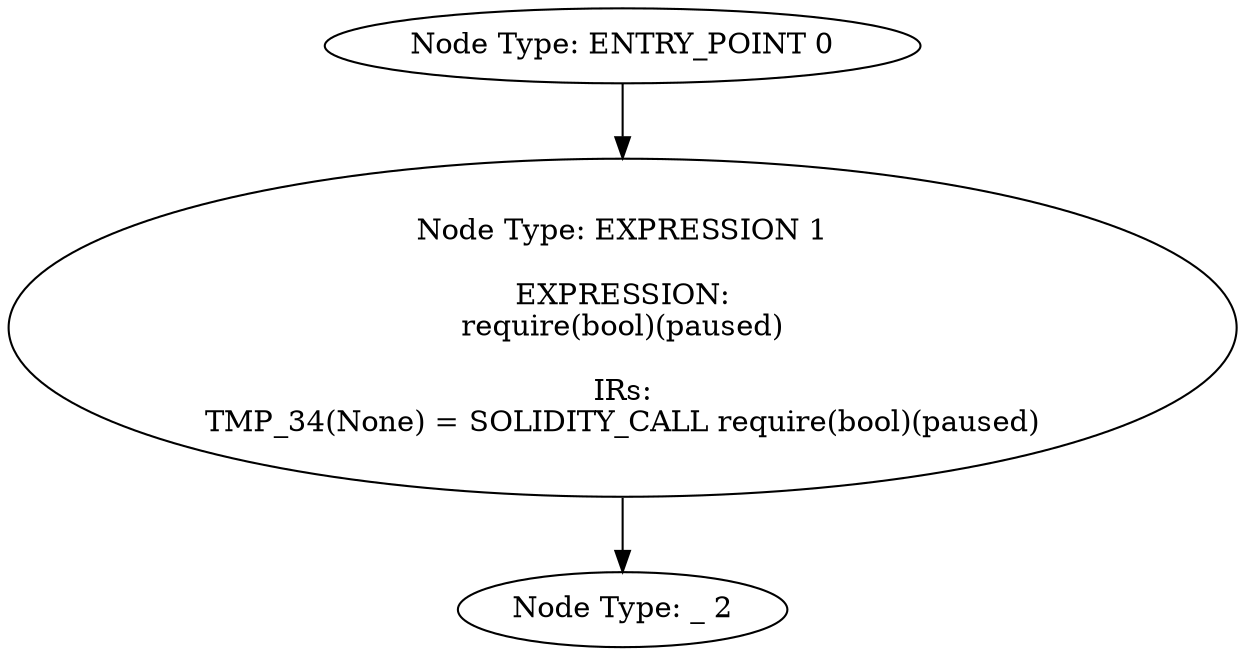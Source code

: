 digraph{
0[label="Node Type: ENTRY_POINT 0
"];
0->1;
1[label="Node Type: EXPRESSION 1

EXPRESSION:
require(bool)(paused)

IRs:
TMP_34(None) = SOLIDITY_CALL require(bool)(paused)"];
1->2;
2[label="Node Type: _ 2
"];
}
